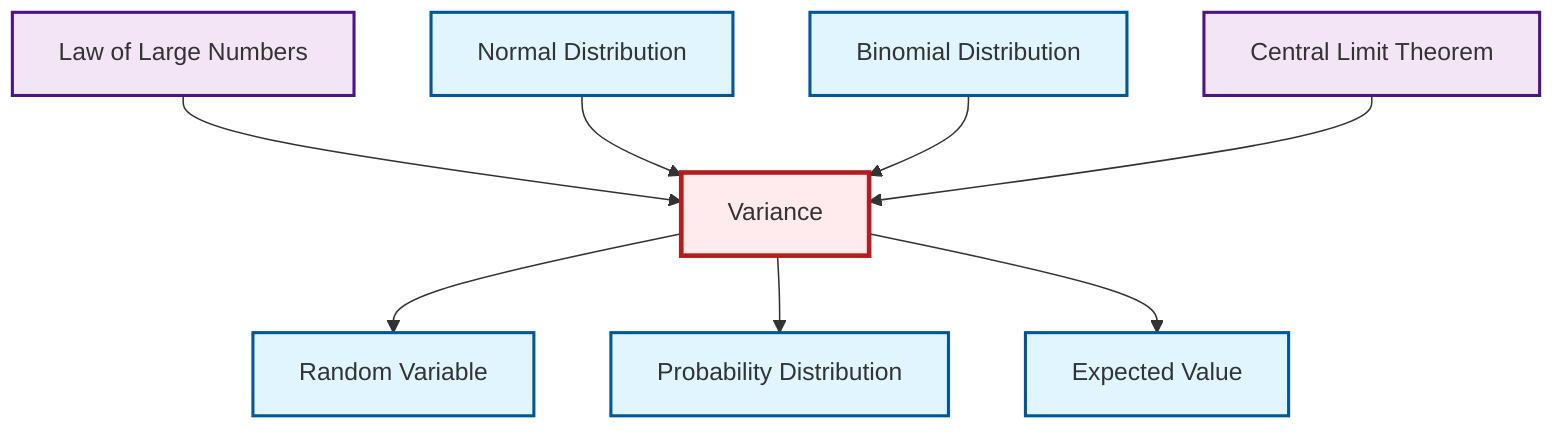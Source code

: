 graph TD
    classDef definition fill:#e1f5fe,stroke:#01579b,stroke-width:2px
    classDef theorem fill:#f3e5f5,stroke:#4a148c,stroke-width:2px
    classDef axiom fill:#fff3e0,stroke:#e65100,stroke-width:2px
    classDef example fill:#e8f5e9,stroke:#1b5e20,stroke-width:2px
    classDef current fill:#ffebee,stroke:#b71c1c,stroke-width:3px
    thm-central-limit["Central Limit Theorem"]:::theorem
    def-probability-distribution["Probability Distribution"]:::definition
    def-expectation["Expected Value"]:::definition
    def-normal-distribution["Normal Distribution"]:::definition
    def-random-variable["Random Variable"]:::definition
    thm-law-of-large-numbers["Law of Large Numbers"]:::theorem
    def-variance["Variance"]:::definition
    def-binomial-distribution["Binomial Distribution"]:::definition
    thm-law-of-large-numbers --> def-variance
    def-variance --> def-random-variable
    def-normal-distribution --> def-variance
    def-binomial-distribution --> def-variance
    def-variance --> def-probability-distribution
    def-variance --> def-expectation
    thm-central-limit --> def-variance
    class def-variance current